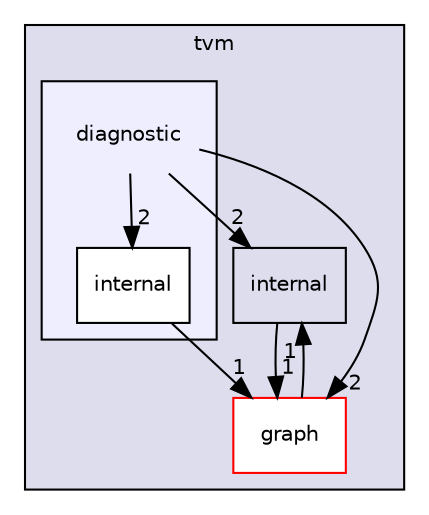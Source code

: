 digraph "include/tvm/diagnostic" {
  compound=true
  node [ fontsize="10", fontname="Helvetica"];
  edge [ labelfontsize="10", labelfontname="Helvetica"];
  subgraph clusterdir_b4c7d8e826c599ba55146c099a14beb5 {
    graph [ bgcolor="#ddddee", pencolor="black", label="tvm" fontname="Helvetica", fontsize="10", URL="dir_b4c7d8e826c599ba55146c099a14beb5.html"]
  dir_020a04e36825fdb5d137e6f4f382bacd [shape=box label="internal" URL="dir_020a04e36825fdb5d137e6f4f382bacd.html"];
  dir_df8c49de760ace615969b0dd6b4dc6c3 [shape=box label="graph" fillcolor="white" style="filled" color="red" URL="dir_df8c49de760ace615969b0dd6b4dc6c3.html"];
  subgraph clusterdir_54043edfb1f766d11f3b05236bb09504 {
    graph [ bgcolor="#eeeeff", pencolor="black", label="" URL="dir_54043edfb1f766d11f3b05236bb09504.html"];
    dir_54043edfb1f766d11f3b05236bb09504 [shape=plaintext label="diagnostic"];
  dir_a79177858c2ea080eb6a0fccc33bd782 [shape=box label="internal" fillcolor="white" style="filled" URL="dir_a79177858c2ea080eb6a0fccc33bd782.html"];
  }
  }
  dir_54043edfb1f766d11f3b05236bb09504->dir_020a04e36825fdb5d137e6f4f382bacd [headlabel="2", labeldistance=1.5 headhref="dir_000011_000007.html"];
  dir_54043edfb1f766d11f3b05236bb09504->dir_a79177858c2ea080eb6a0fccc33bd782 [headlabel="2", labeldistance=1.5 headhref="dir_000011_000012.html"];
  dir_54043edfb1f766d11f3b05236bb09504->dir_df8c49de760ace615969b0dd6b4dc6c3 [headlabel="2", labeldistance=1.5 headhref="dir_000011_000017.html"];
  dir_df8c49de760ace615969b0dd6b4dc6c3->dir_020a04e36825fdb5d137e6f4f382bacd [headlabel="1", labeldistance=1.5 headhref="dir_000017_000007.html"];
  dir_a79177858c2ea080eb6a0fccc33bd782->dir_df8c49de760ace615969b0dd6b4dc6c3 [headlabel="1", labeldistance=1.5 headhref="dir_000012_000017.html"];
  dir_020a04e36825fdb5d137e6f4f382bacd->dir_df8c49de760ace615969b0dd6b4dc6c3 [headlabel="1", labeldistance=1.5 headhref="dir_000007_000017.html"];
}
